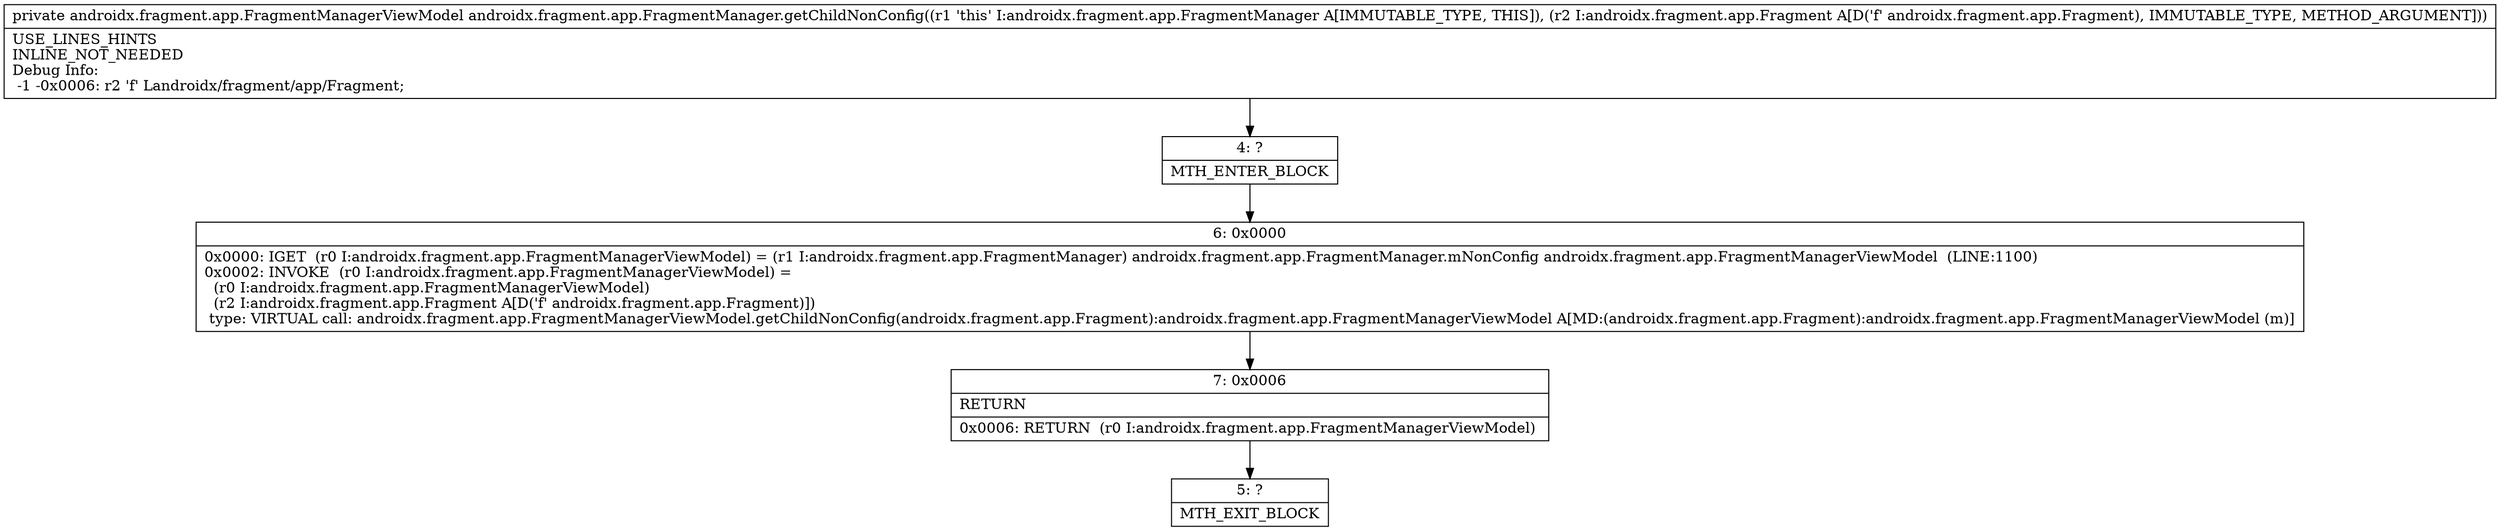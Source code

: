 digraph "CFG forandroidx.fragment.app.FragmentManager.getChildNonConfig(Landroidx\/fragment\/app\/Fragment;)Landroidx\/fragment\/app\/FragmentManagerViewModel;" {
Node_4 [shape=record,label="{4\:\ ?|MTH_ENTER_BLOCK\l}"];
Node_6 [shape=record,label="{6\:\ 0x0000|0x0000: IGET  (r0 I:androidx.fragment.app.FragmentManagerViewModel) = (r1 I:androidx.fragment.app.FragmentManager) androidx.fragment.app.FragmentManager.mNonConfig androidx.fragment.app.FragmentManagerViewModel  (LINE:1100)\l0x0002: INVOKE  (r0 I:androidx.fragment.app.FragmentManagerViewModel) = \l  (r0 I:androidx.fragment.app.FragmentManagerViewModel)\l  (r2 I:androidx.fragment.app.Fragment A[D('f' androidx.fragment.app.Fragment)])\l type: VIRTUAL call: androidx.fragment.app.FragmentManagerViewModel.getChildNonConfig(androidx.fragment.app.Fragment):androidx.fragment.app.FragmentManagerViewModel A[MD:(androidx.fragment.app.Fragment):androidx.fragment.app.FragmentManagerViewModel (m)]\l}"];
Node_7 [shape=record,label="{7\:\ 0x0006|RETURN\l|0x0006: RETURN  (r0 I:androidx.fragment.app.FragmentManagerViewModel) \l}"];
Node_5 [shape=record,label="{5\:\ ?|MTH_EXIT_BLOCK\l}"];
MethodNode[shape=record,label="{private androidx.fragment.app.FragmentManagerViewModel androidx.fragment.app.FragmentManager.getChildNonConfig((r1 'this' I:androidx.fragment.app.FragmentManager A[IMMUTABLE_TYPE, THIS]), (r2 I:androidx.fragment.app.Fragment A[D('f' androidx.fragment.app.Fragment), IMMUTABLE_TYPE, METHOD_ARGUMENT]))  | USE_LINES_HINTS\lINLINE_NOT_NEEDED\lDebug Info:\l  \-1 \-0x0006: r2 'f' Landroidx\/fragment\/app\/Fragment;\l}"];
MethodNode -> Node_4;Node_4 -> Node_6;
Node_6 -> Node_7;
Node_7 -> Node_5;
}

